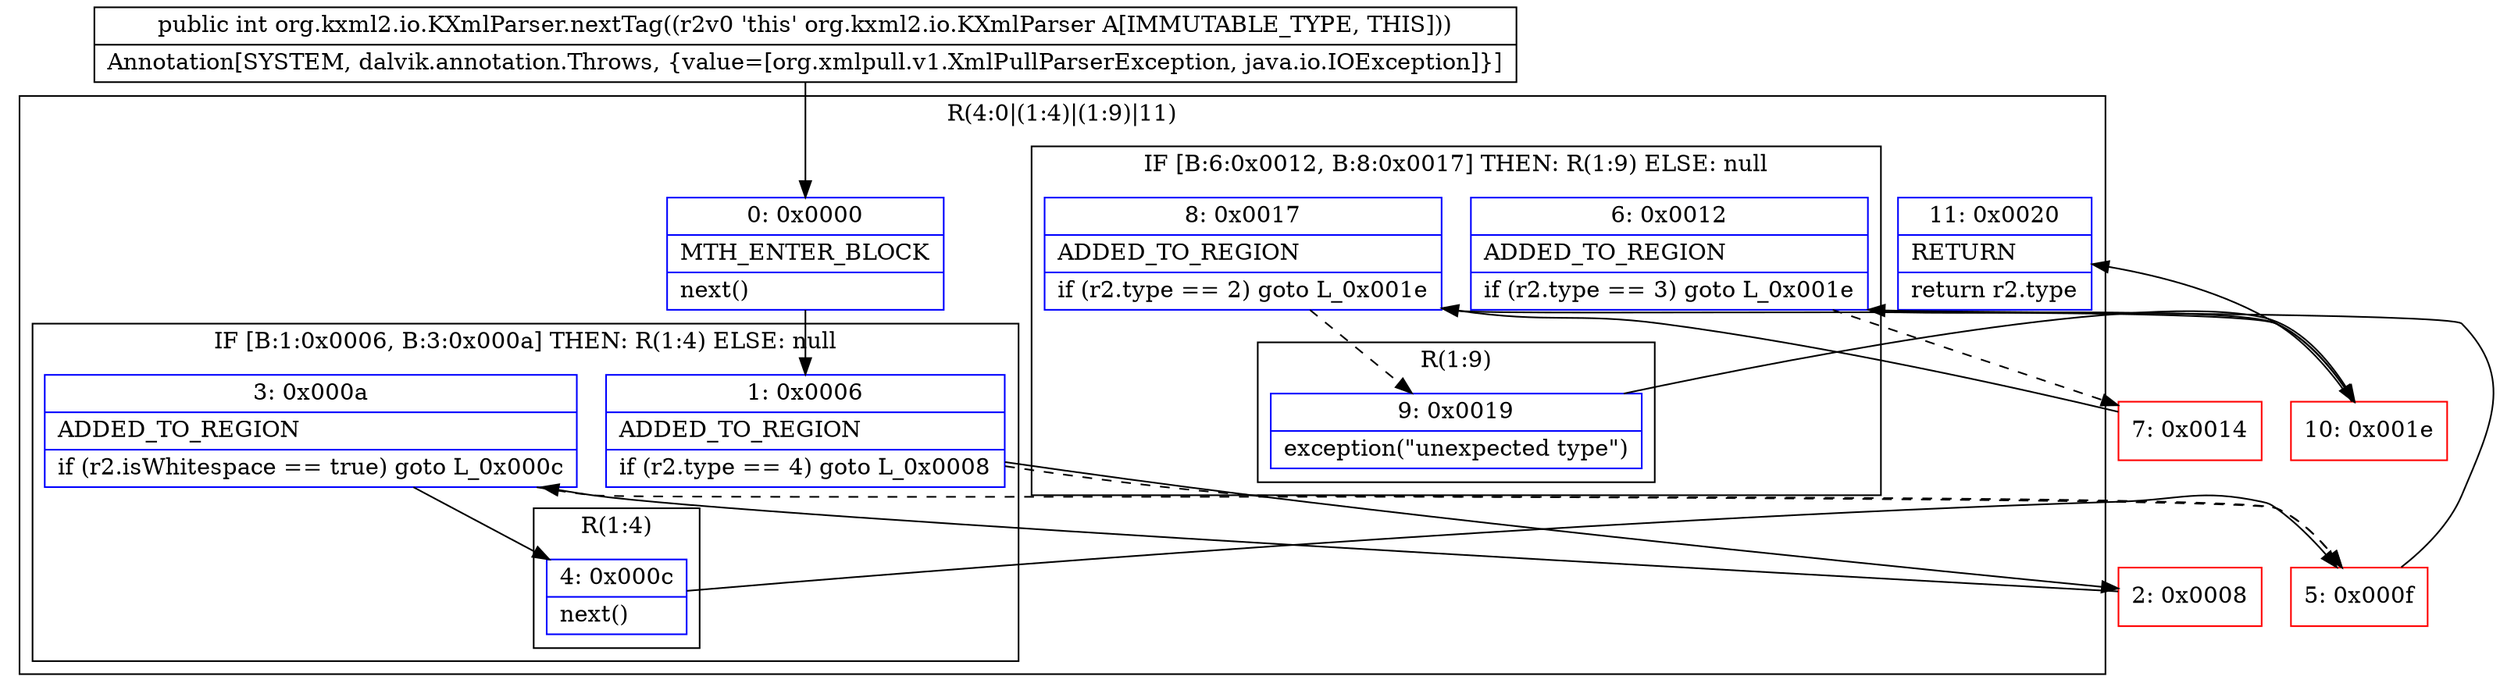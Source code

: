 digraph "CFG fororg.kxml2.io.KXmlParser.nextTag()I" {
subgraph cluster_Region_1703183120 {
label = "R(4:0|(1:4)|(1:9)|11)";
node [shape=record,color=blue];
Node_0 [shape=record,label="{0\:\ 0x0000|MTH_ENTER_BLOCK\l|next()\l}"];
subgraph cluster_IfRegion_668514400 {
label = "IF [B:1:0x0006, B:3:0x000a] THEN: R(1:4) ELSE: null";
node [shape=record,color=blue];
Node_1 [shape=record,label="{1\:\ 0x0006|ADDED_TO_REGION\l|if (r2.type == 4) goto L_0x0008\l}"];
Node_3 [shape=record,label="{3\:\ 0x000a|ADDED_TO_REGION\l|if (r2.isWhitespace == true) goto L_0x000c\l}"];
subgraph cluster_Region_1957426159 {
label = "R(1:4)";
node [shape=record,color=blue];
Node_4 [shape=record,label="{4\:\ 0x000c|next()\l}"];
}
}
subgraph cluster_IfRegion_345384347 {
label = "IF [B:6:0x0012, B:8:0x0017] THEN: R(1:9) ELSE: null";
node [shape=record,color=blue];
Node_6 [shape=record,label="{6\:\ 0x0012|ADDED_TO_REGION\l|if (r2.type == 3) goto L_0x001e\l}"];
Node_8 [shape=record,label="{8\:\ 0x0017|ADDED_TO_REGION\l|if (r2.type == 2) goto L_0x001e\l}"];
subgraph cluster_Region_1431021594 {
label = "R(1:9)";
node [shape=record,color=blue];
Node_9 [shape=record,label="{9\:\ 0x0019|exception(\"unexpected type\")\l}"];
}
}
Node_11 [shape=record,label="{11\:\ 0x0020|RETURN\l|return r2.type\l}"];
}
Node_2 [shape=record,color=red,label="{2\:\ 0x0008}"];
Node_5 [shape=record,color=red,label="{5\:\ 0x000f}"];
Node_7 [shape=record,color=red,label="{7\:\ 0x0014}"];
Node_10 [shape=record,color=red,label="{10\:\ 0x001e}"];
MethodNode[shape=record,label="{public int org.kxml2.io.KXmlParser.nextTag((r2v0 'this' org.kxml2.io.KXmlParser A[IMMUTABLE_TYPE, THIS]))  | Annotation[SYSTEM, dalvik.annotation.Throws, \{value=[org.xmlpull.v1.XmlPullParserException, java.io.IOException]\}]\l}"];
MethodNode -> Node_0;
Node_0 -> Node_1;
Node_1 -> Node_2;
Node_1 -> Node_5[style=dashed];
Node_3 -> Node_4;
Node_3 -> Node_5[style=dashed];
Node_4 -> Node_5;
Node_6 -> Node_7[style=dashed];
Node_6 -> Node_10;
Node_8 -> Node_9[style=dashed];
Node_8 -> Node_10;
Node_9 -> Node_10;
Node_2 -> Node_3;
Node_5 -> Node_6;
Node_7 -> Node_8;
Node_10 -> Node_11;
}

